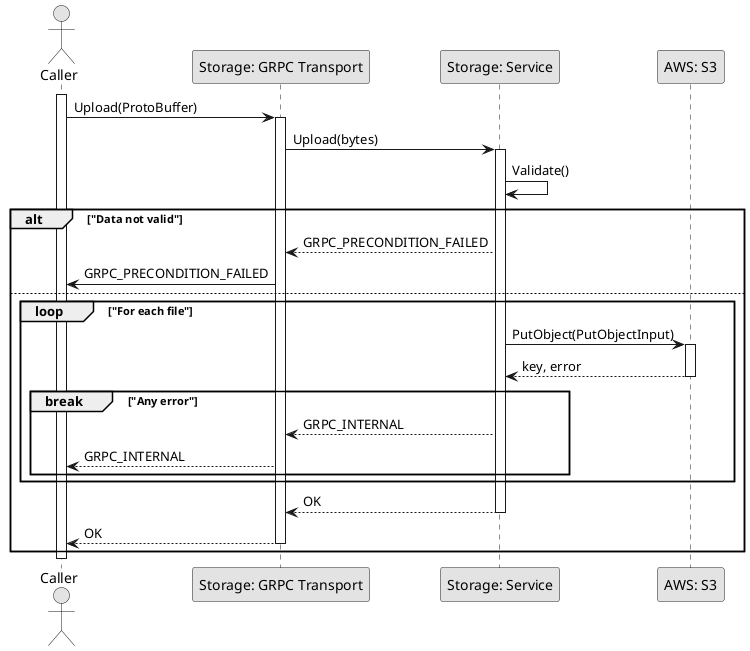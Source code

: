 @startuml Upload

skinparam Monochrome true
skinparam Shadowing false

actor Caller
participant "Storage: GRPC Transport" as StorageGRPCTransport
participant "Storage: Service" as StorageService
participant "AWS: S3" as AWSS3

activate Caller

Caller->StorageGRPCTransport: Upload(ProtoBuffer)
activate StorageGRPCTransport
StorageGRPCTransport->StorageService: Upload(bytes)
activate StorageService
StorageService->StorageService: Validate()

alt "Data not valid"
    StorageService-->StorageGRPCTransport: GRPC_PRECONDITION_FAILED
    StorageGRPCTransport->Caller: GRPC_PRECONDITION_FAILED
else
    loop "For each file"
        StorageService->AWSS3: PutObject(PutObjectInput)
        activate AWSS3
        AWSS3-->StorageService: key, error
        deactivate AWSS3

        break "Any error"
            StorageService-->StorageGRPCTransport: GRPC_INTERNAL
            StorageGRPCTransport-->Caller: GRPC_INTERNAL
        end
    end
    StorageService-->StorageGRPCTransport: OK
    deactivate StorageService
    StorageGRPCTransport-->Caller: OK
    deactivate StorageGRPCTransport
end

deactivate Caller

@enduml